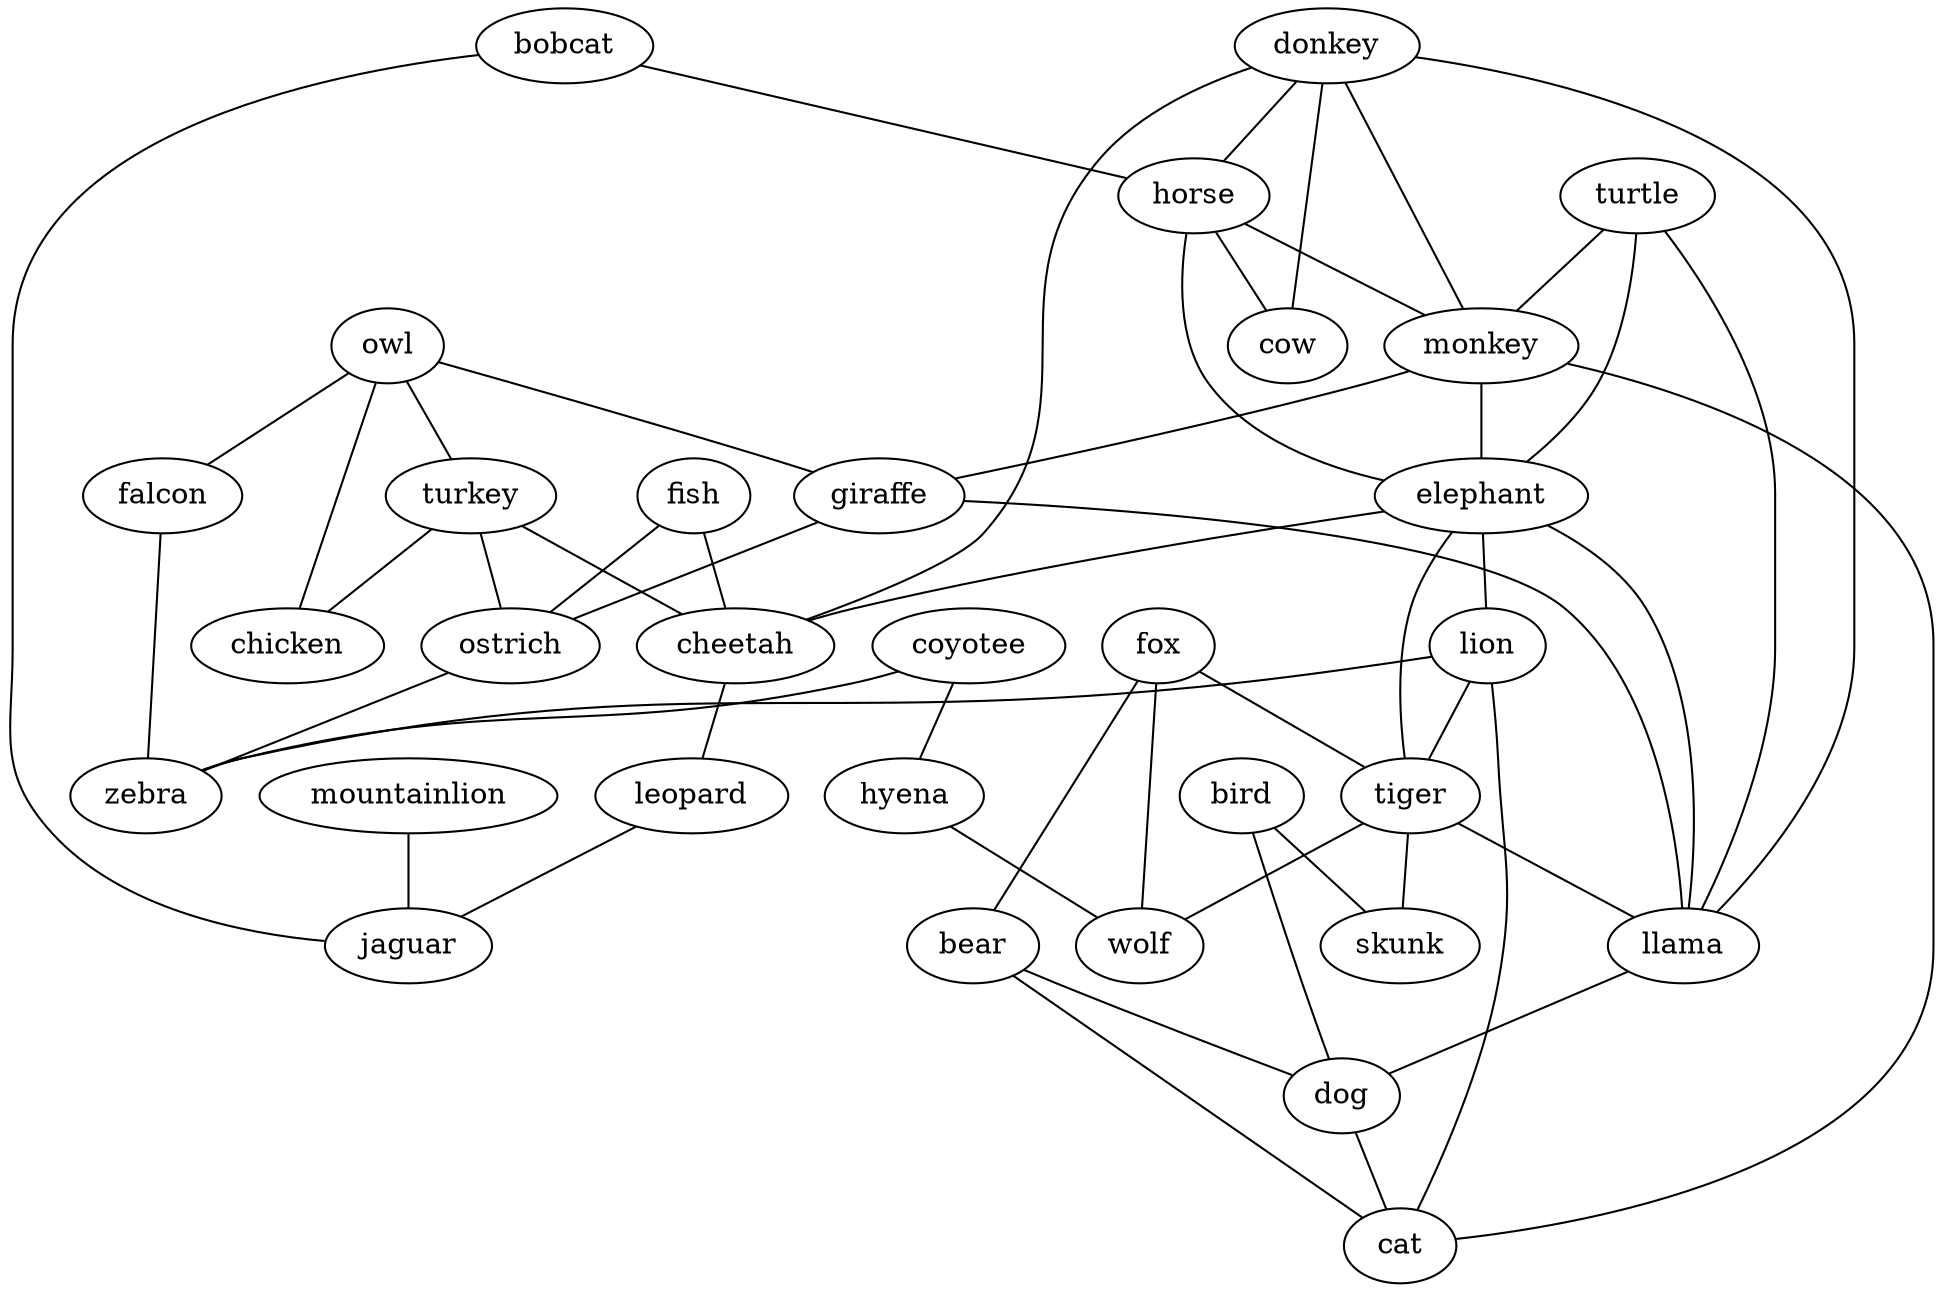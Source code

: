 strict graph  {
	turtle -- monkey	 [weight=1];
	turtle -- elephant	 [weight=1];
	turtle -- llama	 [weight=1];
	owl -- turkey	 [weight=1];
	owl -- giraffe	 [weight=1];
	owl -- falcon	 [weight=1];
	owl -- chicken	 [weight=1];
	donkey -- horse	 [weight=1];
	donkey -- monkey	 [weight=1];
	donkey -- cheetah	 [weight=1];
	donkey -- llama	 [weight=1];
	donkey -- cow	 [weight=1];
	fish -- cheetah	 [weight=1];
	fish -- ostrich	 [weight=1];
	bobcat -- horse	 [weight=1];
	bobcat -- jaguar	 [weight=1];
	turkey -- cheetah	 [weight=1];
	turkey -- ostrich	 [weight=1];
	turkey -- chicken	 [weight=1];
	horse -- monkey	 [weight=1];
	horse -- elephant	 [weight=1];
	horse -- cow	 [weight=1];
	monkey -- elephant	 [weight=1];
	monkey -- giraffe	 [weight=1];
	monkey -- cat	 [weight=1];
	fox -- bear	 [weight=1];
	fox -- tiger	 [weight=1];
	fox -- wolf	 [weight=1];
	elephant -- cheetah	 [weight=1];
	elephant -- lion	 [weight=1];
	elephant -- tiger	 [weight=1];
	elephant -- llama	 [weight=1];
	cheetah -- leopard	 [weight=1];
	bird -- dog	 [weight=1];
	bird -- skunk	 [weight=1];
	coyotee -- hyena	 [weight=1];
	coyotee -- zebra	 [weight=1];
	lion -- tiger	 [weight=1];
	lion -- cat	 [weight=1];
	lion -- zebra	 [weight=1];
	leopard -- jaguar	 [weight=1];
	bear -- dog	 [weight=1];
	bear -- cat	 [weight=1];
	tiger -- llama	 [weight=1];
	tiger -- wolf	 [weight=1];
	tiger -- skunk	 [weight=1];
	giraffe -- llama	 [weight=1];
	giraffe -- ostrich	 [weight=1];
	llama -- dog	 [weight=1];
	falcon -- zebra	 [weight=1];
	ostrich -- zebra	 [weight=1];
	mountainlion -- jaguar	 [weight=1];
	dog -- cat	 [weight=1];
	hyena -- wolf	 [weight=1];
}
